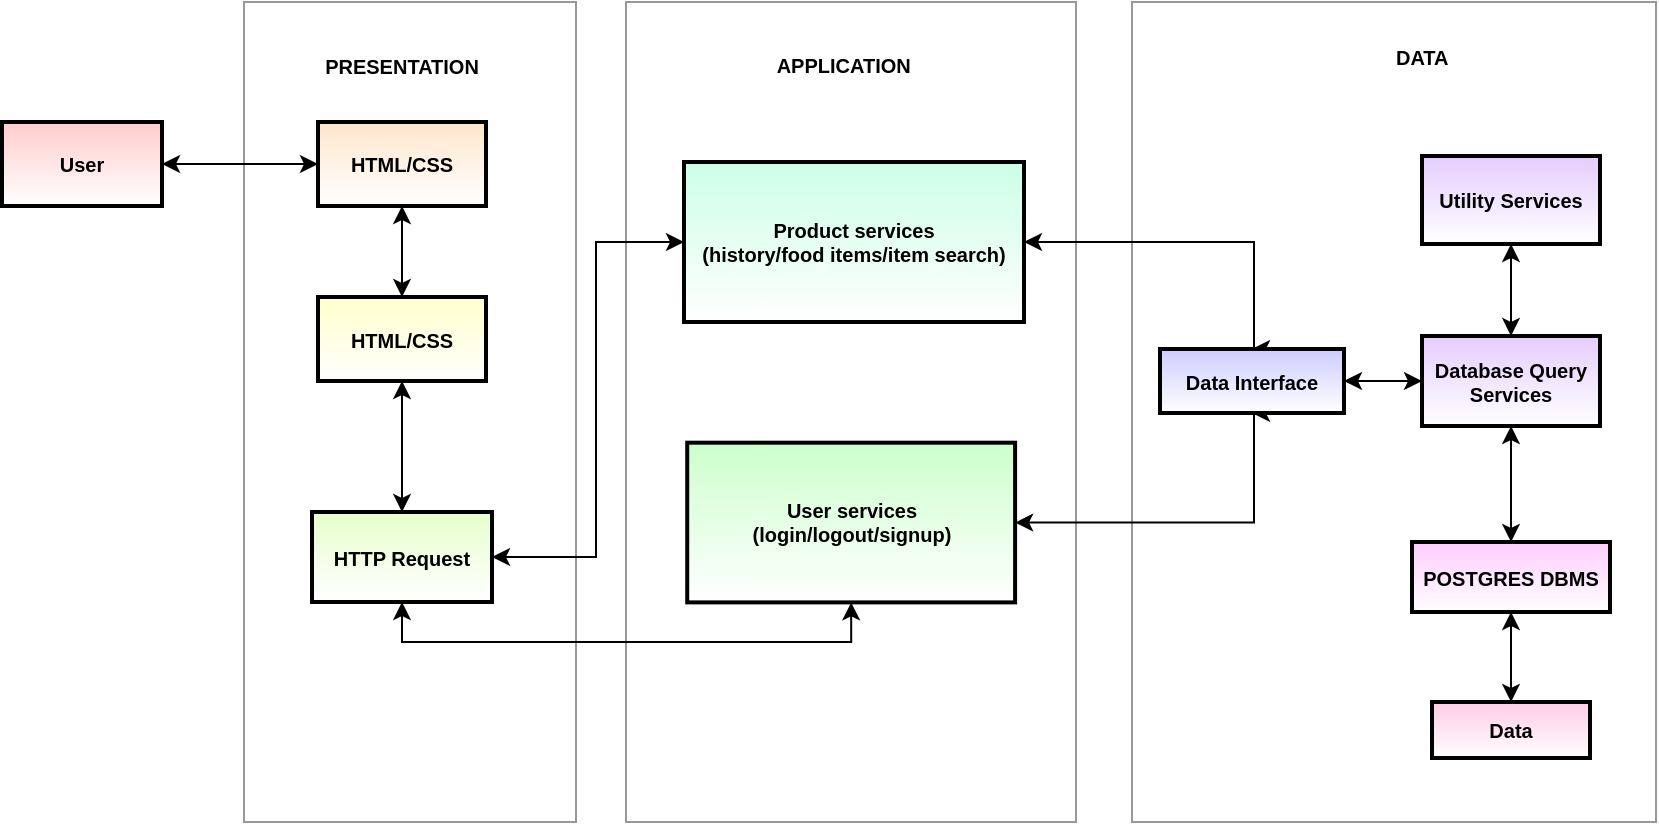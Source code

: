 <mxfile version="12.0.2" type="device" pages="1"><diagram id="J1bzIDEe3leG4LAGAvsk" name="Page-1"><mxGraphModel dx="2906" dy="706" grid="1" gridSize="10" guides="1" tooltips="1" connect="1" arrows="1" fold="1" page="1" pageScale="1" pageWidth="850" pageHeight="1100" math="0" shadow="0"><root><mxCell id="0"/><mxCell id="1" parent="0"/><mxCell id="31htUmcl7VP-TzsXQtG2-39" value="" style="rounded=0;whiteSpace=wrap;html=1;strokeColor=#999999;fillColor=none;gradientColor=none;align=left;fontSize=10;fontStyle=1" vertex="1" parent="1"><mxGeometry x="-292" y="20" width="262" height="410" as="geometry"/></mxCell><mxCell id="31htUmcl7VP-TzsXQtG2-2" value="" style="rounded=0;whiteSpace=wrap;html=1;strokeColor=#999999;fillColor=none;gradientColor=none;align=left;fontSize=10;fontStyle=1" vertex="1" parent="1"><mxGeometry x="-545" y="20" width="225" height="410" as="geometry"/></mxCell><mxCell id="31htUmcl7VP-TzsXQtG2-1" value="" style="rounded=0;whiteSpace=wrap;html=1;strokeColor=#999999;fillColor=none;gradientColor=none;align=left;fontSize=10;fontStyle=1" vertex="1" parent="1"><mxGeometry x="-736" y="20" width="166" height="410" as="geometry"/></mxCell><mxCell id="31htUmcl7VP-TzsXQtG2-18" value="User" style="strokeWidth=2;whiteSpace=wrap;html=1;align=center;fontSize=10;fillColor=#FFCCCC;gradientColor=#ffffff;comic=0;shadow=0;fontStyle=1" vertex="1" parent="1"><mxGeometry x="-857" y="80" width="80" height="42" as="geometry"/></mxCell><mxCell id="31htUmcl7VP-TzsXQtG2-17" style="edgeStyle=orthogonalEdgeStyle;rounded=0;orthogonalLoop=1;jettySize=auto;html=1;entryX=0;entryY=0.5;entryDx=0;entryDy=0;strokeColor=#000000;startArrow=classic;startFill=1;fontSize=10;fontStyle=1" edge="1" parent="1" source="31htUmcl7VP-TzsXQtG2-18" target="31htUmcl7VP-TzsXQtG2-16"><mxGeometry relative="1" as="geometry"/></mxCell><mxCell id="31htUmcl7VP-TzsXQtG2-16" value="HTML/CSS" style="strokeWidth=2;whiteSpace=wrap;html=1;align=center;fontSize=10;fillColor=#FFE6CC;gradientColor=#ffffff;fontStyle=1" vertex="1" parent="1"><mxGeometry x="-699" y="80" width="84" height="42" as="geometry"/></mxCell><mxCell id="31htUmcl7VP-TzsXQtG2-15" style="edgeStyle=orthogonalEdgeStyle;rounded=0;orthogonalLoop=1;jettySize=auto;html=1;exitX=0.5;exitY=1;exitDx=0;exitDy=0;startArrow=classic;startFill=1;strokeColor=#000000;fontSize=10;fontStyle=1;entryX=0.5;entryY=0;entryDx=0;entryDy=0;" edge="1" parent="1" source="31htUmcl7VP-TzsXQtG2-16" target="31htUmcl7VP-TzsXQtG2-30"><mxGeometry relative="1" as="geometry"><mxPoint x="-658.4" y="173" as="targetPoint"/></mxGeometry></mxCell><mxCell id="31htUmcl7VP-TzsXQtG2-13" style="edgeStyle=orthogonalEdgeStyle;rounded=0;orthogonalLoop=1;jettySize=auto;html=1;exitX=0.5;exitY=1;exitDx=0;exitDy=0;entryX=0.5;entryY=0;entryDx=0;entryDy=0;startArrow=classic;startFill=1;strokeColor=#000000;fontSize=10;fontStyle=1" edge="1" parent="1" source="31htUmcl7VP-TzsXQtG2-30" target="31htUmcl7VP-TzsXQtG2-21"><mxGeometry relative="1" as="geometry"><mxPoint x="-658.4" y="213.2" as="sourcePoint"/></mxGeometry></mxCell><mxCell id="31htUmcl7VP-TzsXQtG2-21" value="&lt;div style=&quot;font-size: 10px;&quot;&gt;HTTP Request&lt;/div&gt;" style="strokeWidth=2;whiteSpace=wrap;html=1;align=center;fontSize=10;fillColor=#E6FFCC;gradientColor=#ffffff;fontStyle=1" vertex="1" parent="1"><mxGeometry x="-702" y="275" width="90" height="45" as="geometry"/></mxCell><mxCell id="31htUmcl7VP-TzsXQtG2-20" style="edgeStyle=orthogonalEdgeStyle;rounded=0;orthogonalLoop=1;jettySize=auto;html=1;exitX=0.5;exitY=1;exitDx=0;exitDy=0;entryX=0.5;entryY=1;entryDx=0;entryDy=0;startArrow=classic;startFill=1;strokeColor=#000000;fontSize=10;fontStyle=1" edge="1" parent="1" source="31htUmcl7VP-TzsXQtG2-21" target="31htUmcl7VP-TzsXQtG2-19"><mxGeometry relative="1" as="geometry"/></mxCell><mxCell id="31htUmcl7VP-TzsXQtG2-25" style="edgeStyle=orthogonalEdgeStyle;rounded=0;orthogonalLoop=1;jettySize=auto;html=1;startArrow=classic;startFill=1;strokeColor=#000000;exitX=0;exitY=0.5;exitDx=0;exitDy=0;entryX=1;entryY=0.5;entryDx=0;entryDy=0;fontSize=10;fontStyle=1" edge="1" parent="1" source="31htUmcl7VP-TzsXQtG2-26" target="31htUmcl7VP-TzsXQtG2-21"><mxGeometry relative="1" as="geometry"><Array as="points"><mxPoint x="-560" y="140"/><mxPoint x="-560" y="298"/></Array></mxGeometry></mxCell><mxCell id="31htUmcl7VP-TzsXQtG2-30" value="HTML/CSS" style="strokeWidth=2;whiteSpace=wrap;html=1;align=center;fontSize=10;fillColor=#FFFFCC;gradientColor=#ffffff;fontStyle=1" vertex="1" parent="1"><mxGeometry x="-699" y="167.5" width="84" height="42" as="geometry"/></mxCell><mxCell id="31htUmcl7VP-TzsXQtG2-27" value="PRESENTATION" style="text;strokeColor=none;fillColor=none;spacingLeft=4;spacingRight=4;overflow=hidden;rotatable=0;points=[[0,0.5],[1,0.5]];portConstraint=eastwest;fontSize=10;shadow=0;comic=0;align=center;fontStyle=1" vertex="1" parent="1"><mxGeometry x="-700.82" y="39.761" width="87.672" height="20.761" as="geometry"/></mxCell><mxCell id="31htUmcl7VP-TzsXQtG2-26" value="&lt;div style=&quot;font-size: 10px;&quot;&gt;Product services &lt;br style=&quot;font-size: 10px;&quot;&gt;&lt;/div&gt;&lt;div style=&quot;font-size: 10px;&quot;&gt;(history/food items/item search)&lt;/div&gt;" style="strokeWidth=2;whiteSpace=wrap;html=1;align=center;fontSize=10;fillColor=#CCFFE6;gradientColor=#ffffff;fontStyle=1" vertex="1" parent="1"><mxGeometry x="-516" y="100" width="170" height="80" as="geometry"/></mxCell><mxCell id="31htUmcl7VP-TzsXQtG2-7" style="edgeStyle=orthogonalEdgeStyle;rounded=0;orthogonalLoop=1;jettySize=auto;html=1;entryX=1;entryY=0.5;entryDx=0;entryDy=0;startArrow=classic;startFill=1;strokeColor=#000000;fontSize=10;fontStyle=1;exitX=0.5;exitY=0;exitDx=0;exitDy=0;" edge="1" parent="1" source="31htUmcl7VP-TzsXQtG2-8" target="31htUmcl7VP-TzsXQtG2-26"><mxGeometry relative="1" as="geometry"><mxPoint x="-406" y="100.032" as="targetPoint"/><Array as="points"><mxPoint x="-231" y="140"/></Array><mxPoint x="-143.419" y="80.032" as="sourcePoint"/></mxGeometry></mxCell><mxCell id="31htUmcl7VP-TzsXQtG2-19" value="&lt;div&gt;User services&lt;/div&gt;&lt;div&gt; (login/logout/signup)&lt;/div&gt;" style="strokeWidth=2;whiteSpace=wrap;html=1;align=center;fontSize=10;fillColor=#CCFFCC;gradientColor=#ffffff;fontStyle=1" vertex="1" parent="1"><mxGeometry x="-514.388" y="240.345" width="163.94" height="79.851" as="geometry"/></mxCell><mxCell id="31htUmcl7VP-TzsXQtG2-32" value="APPLICATION" style="text;strokeColor=none;fillColor=none;spacingLeft=4;spacingRight=4;overflow=hidden;rotatable=0;points=[[0,0.5],[1,0.5]];portConstraint=eastwest;fontSize=10;shadow=0;comic=0;align=center;fontStyle=1" vertex="1" parent="1"><mxGeometry x="-480" y="39.5" width="87.672" height="20.761" as="geometry"/></mxCell><mxCell id="31htUmcl7VP-TzsXQtG2-37" style="edgeStyle=orthogonalEdgeStyle;rounded=0;orthogonalLoop=1;jettySize=auto;html=1;exitX=1;exitY=0.5;exitDx=0;exitDy=0;entryX=0.5;entryY=1;entryDx=0;entryDy=0;startArrow=classic;startFill=1;strokeColor=#000000;fontSize=10;fontStyle=1" edge="1" parent="1" source="31htUmcl7VP-TzsXQtG2-19" target="31htUmcl7VP-TzsXQtG2-8"><mxGeometry relative="1" as="geometry"><mxPoint x="-200" y="20" as="sourcePoint"/><mxPoint x="53.103" y="20" as="targetPoint"/><Array as="points"><mxPoint x="-231" y="280"/></Array></mxGeometry></mxCell><mxCell id="31htUmcl7VP-TzsXQtG2-4" value="Data" style="strokeWidth=2;whiteSpace=wrap;html=1;align=center;fontSize=10;fillColor=#FFCCE6;gradientColor=#ffffff;fontStyle=1" vertex="1" parent="1"><mxGeometry x="-142" y="370" width="79" height="28" as="geometry"/></mxCell><mxCell id="31htUmcl7VP-TzsXQtG2-5" style="edgeStyle=orthogonalEdgeStyle;rounded=0;orthogonalLoop=1;jettySize=auto;html=1;exitX=0.5;exitY=1;exitDx=0;exitDy=0;entryX=0.5;entryY=0;entryDx=0;entryDy=0;startArrow=classic;startFill=1;strokeColor=#000000;fontSize=10;fontStyle=1" edge="1" parent="1" source="31htUmcl7VP-TzsXQtG2-6" target="31htUmcl7VP-TzsXQtG2-4"><mxGeometry relative="1" as="geometry"/></mxCell><mxCell id="31htUmcl7VP-TzsXQtG2-6" value="POSTGRES DBMS" style="strokeWidth=2;whiteSpace=wrap;html=1;align=center;fontSize=10;fillColor=#FFCCFF;gradientColor=#ffffff;fontStyle=1" vertex="1" parent="1"><mxGeometry x="-152" y="290" width="99" height="35" as="geometry"/></mxCell><mxCell id="31htUmcl7VP-TzsXQtG2-11" style="edgeStyle=orthogonalEdgeStyle;rounded=0;orthogonalLoop=1;jettySize=auto;html=1;exitX=0.5;exitY=1;exitDx=0;exitDy=0;entryX=0.5;entryY=0;entryDx=0;entryDy=0;startArrow=classic;startFill=1;strokeColor=#000000;fontSize=10;fontStyle=1" edge="1" parent="1" source="31htUmcl7VP-TzsXQtG2-12" target="31htUmcl7VP-TzsXQtG2-6"><mxGeometry relative="1" as="geometry"/></mxCell><mxCell id="31htUmcl7VP-TzsXQtG2-34" style="edgeStyle=orthogonalEdgeStyle;rounded=0;orthogonalLoop=1;jettySize=auto;html=1;exitX=0.5;exitY=0;exitDx=0;exitDy=0;entryX=0.5;entryY=1;entryDx=0;entryDy=0;fontSize=10;startArrow=classic;startFill=1;" edge="1" parent="1" source="31htUmcl7VP-TzsXQtG2-12" target="31htUmcl7VP-TzsXQtG2-22"><mxGeometry relative="1" as="geometry"/></mxCell><mxCell id="31htUmcl7VP-TzsXQtG2-12" value="Database Query Services" style="strokeWidth=2;whiteSpace=wrap;html=1;align=center;fontSize=10;fillColor=#E5CCFF;gradientColor=#ffffff;fontStyle=1" vertex="1" parent="1"><mxGeometry x="-147" y="187" width="89" height="45" as="geometry"/></mxCell><mxCell id="31htUmcl7VP-TzsXQtG2-22" value="Utility Services" style="strokeWidth=2;whiteSpace=wrap;html=1;align=center;fontSize=10;fillColor=#E5CCFF;gradientColor=#ffffff;fontStyle=1" vertex="1" parent="1"><mxGeometry x="-147" y="97" width="89" height="44" as="geometry"/></mxCell><mxCell id="31htUmcl7VP-TzsXQtG2-23" value="DATA" style="text;strokeColor=none;fillColor=none;spacingLeft=4;spacingRight=4;overflow=hidden;rotatable=0;points=[[0,0.5],[1,0.5]];portConstraint=eastwest;fontSize=10;shadow=0;comic=0;align=center;fontStyle=1" vertex="1" parent="1"><mxGeometry x="-168.271" y="35.558" width="42.767" height="20.761" as="geometry"/></mxCell><mxCell id="31htUmcl7VP-TzsXQtG2-8" value="Data Interface" style="strokeWidth=2;whiteSpace=wrap;html=1;align=center;fontSize=10;fillColor=#CCCCFF;gradientColor=#ffffff;strokeColor=#000000;fontStyle=1" vertex="1" parent="1"><mxGeometry x="-278" y="193.5" width="92" height="32" as="geometry"/></mxCell><mxCell id="31htUmcl7VP-TzsXQtG2-9" style="edgeStyle=orthogonalEdgeStyle;rounded=0;orthogonalLoop=1;jettySize=auto;html=1;entryX=1;entryY=0.5;entryDx=0;entryDy=0;startArrow=classic;startFill=1;strokeColor=#000000;fontSize=10;fontStyle=1" edge="1" parent="1" source="31htUmcl7VP-TzsXQtG2-12" target="31htUmcl7VP-TzsXQtG2-8"><mxGeometry relative="1" as="geometry"/></mxCell></root></mxGraphModel></diagram></mxfile>